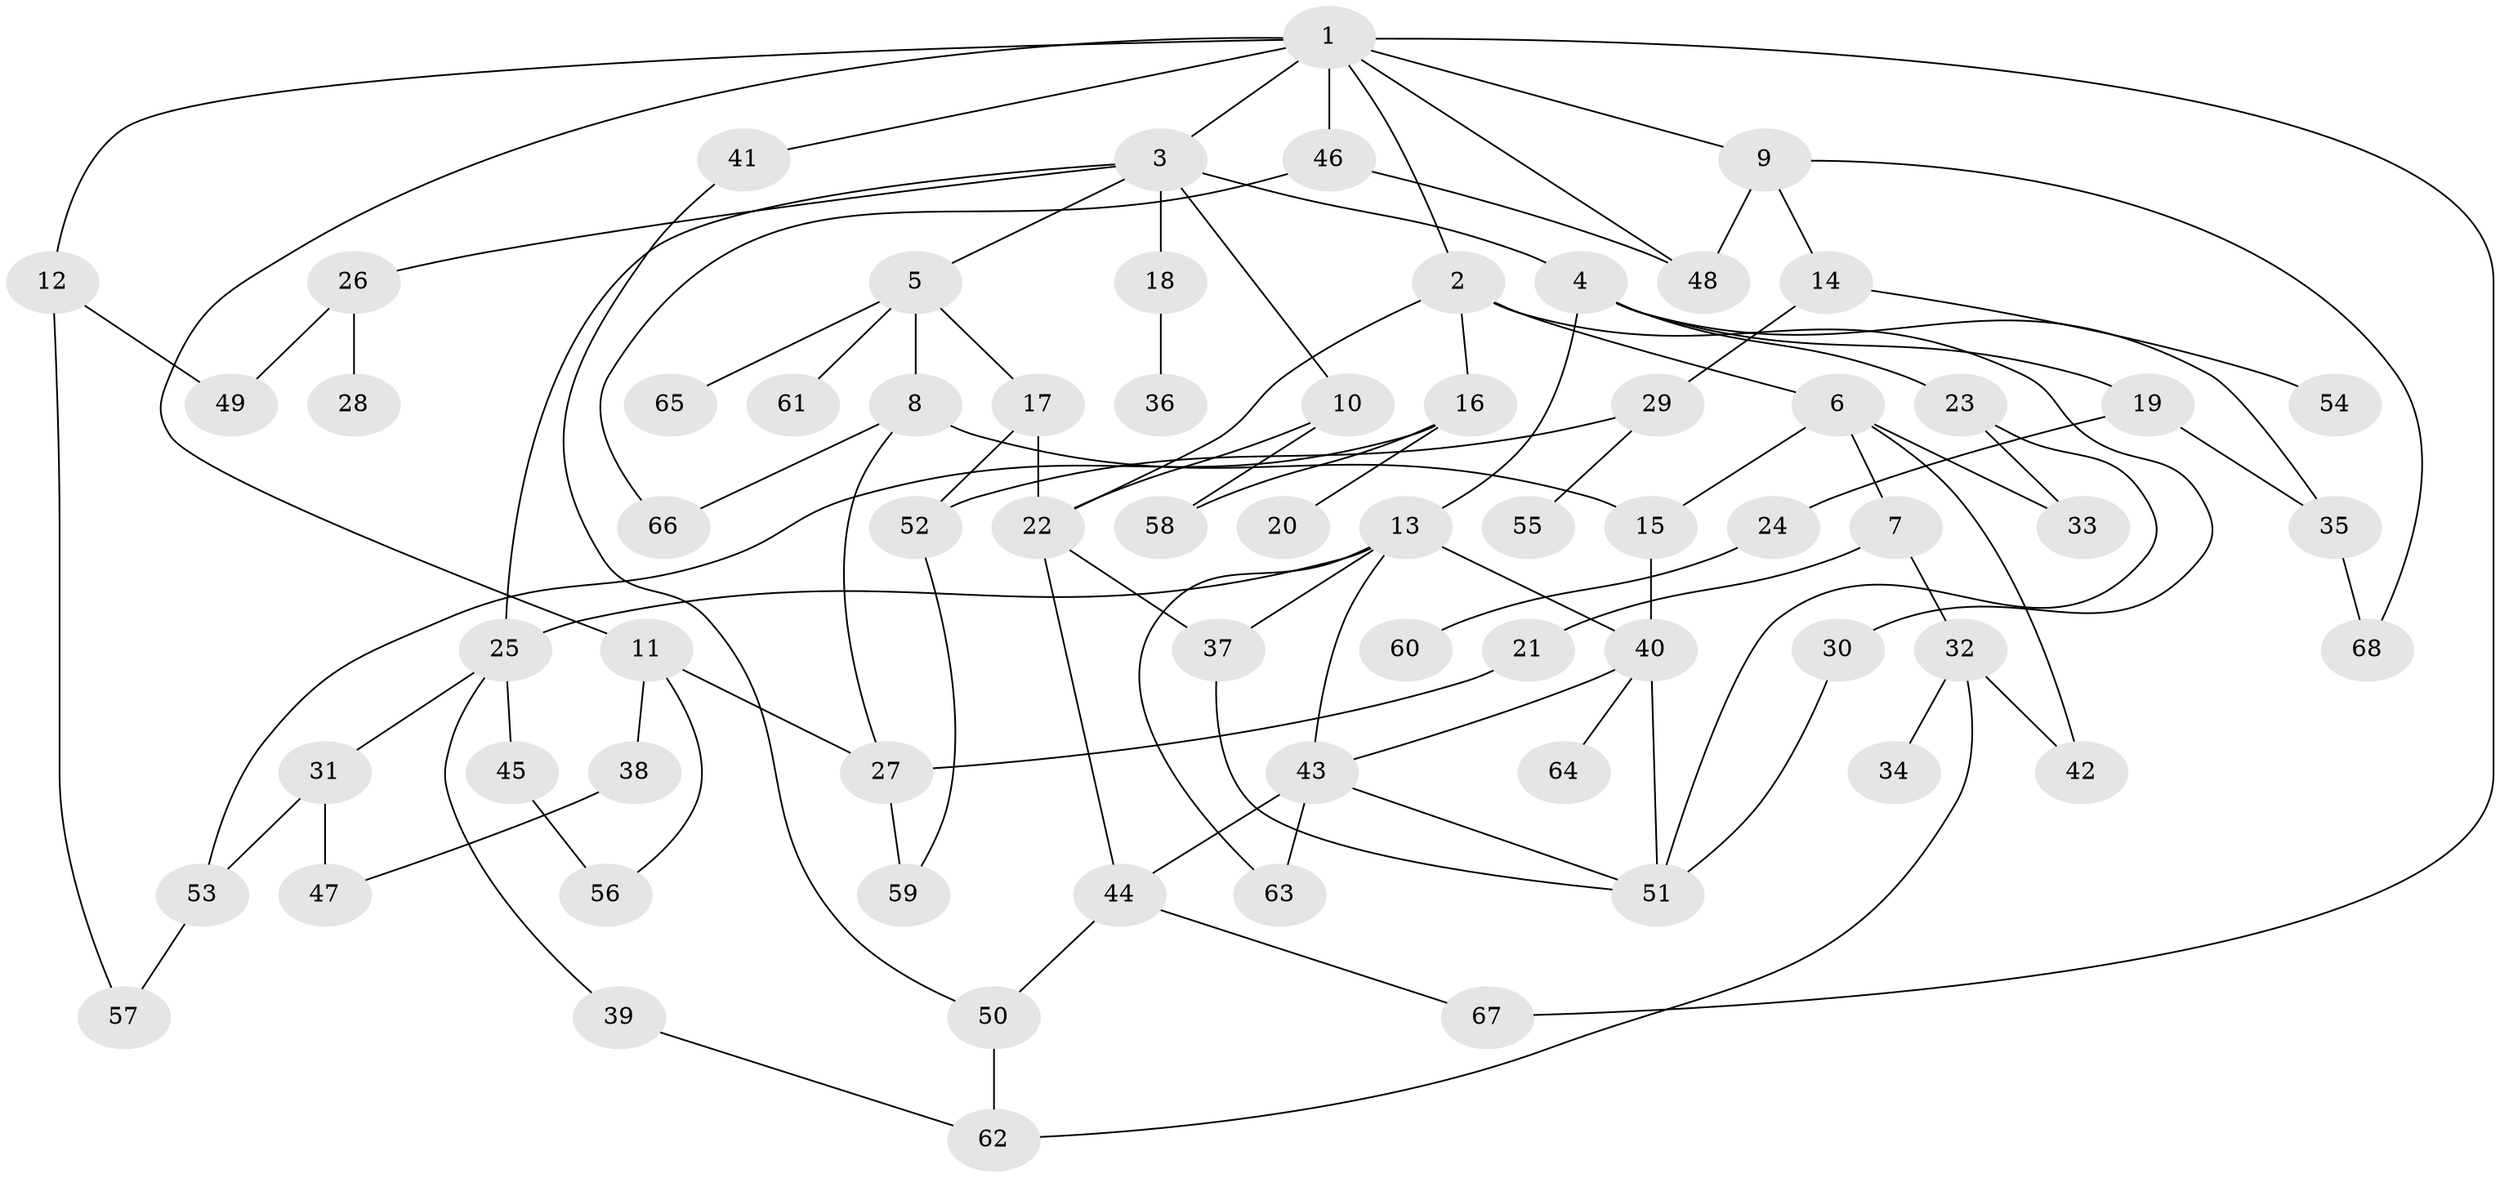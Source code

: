 // coarse degree distribution, {9: 0.05, 5: 0.05, 12: 0.05, 4: 0.3, 6: 0.05, 2: 0.3, 1: 0.15, 3: 0.05}
// Generated by graph-tools (version 1.1) at 2025/16/03/04/25 18:16:53]
// undirected, 68 vertices, 101 edges
graph export_dot {
graph [start="1"]
  node [color=gray90,style=filled];
  1;
  2;
  3;
  4;
  5;
  6;
  7;
  8;
  9;
  10;
  11;
  12;
  13;
  14;
  15;
  16;
  17;
  18;
  19;
  20;
  21;
  22;
  23;
  24;
  25;
  26;
  27;
  28;
  29;
  30;
  31;
  32;
  33;
  34;
  35;
  36;
  37;
  38;
  39;
  40;
  41;
  42;
  43;
  44;
  45;
  46;
  47;
  48;
  49;
  50;
  51;
  52;
  53;
  54;
  55;
  56;
  57;
  58;
  59;
  60;
  61;
  62;
  63;
  64;
  65;
  66;
  67;
  68;
  1 -- 2;
  1 -- 3;
  1 -- 9;
  1 -- 11;
  1 -- 12;
  1 -- 41;
  1 -- 46;
  1 -- 48;
  1 -- 67;
  2 -- 6;
  2 -- 16;
  2 -- 22;
  2 -- 30;
  3 -- 4;
  3 -- 5;
  3 -- 10;
  3 -- 18;
  3 -- 26;
  3 -- 25;
  4 -- 13;
  4 -- 19;
  4 -- 23;
  4 -- 35;
  5 -- 8;
  5 -- 17;
  5 -- 61;
  5 -- 65;
  6 -- 7;
  6 -- 42;
  6 -- 15;
  6 -- 33;
  7 -- 21;
  7 -- 32;
  8 -- 15;
  8 -- 27;
  8 -- 66;
  9 -- 14;
  9 -- 68;
  9 -- 48;
  10 -- 58;
  10 -- 22;
  11 -- 27;
  11 -- 38;
  11 -- 56;
  12 -- 57;
  12 -- 49;
  13 -- 25;
  13 -- 37;
  13 -- 63;
  13 -- 40;
  13 -- 43;
  14 -- 29;
  14 -- 54;
  15 -- 40;
  16 -- 20;
  16 -- 58;
  16 -- 53;
  17 -- 52;
  17 -- 22;
  18 -- 36;
  19 -- 24;
  19 -- 35;
  21 -- 27;
  22 -- 44;
  22 -- 37;
  23 -- 33;
  23 -- 51;
  24 -- 60;
  25 -- 31;
  25 -- 39;
  25 -- 45;
  26 -- 28;
  26 -- 49;
  27 -- 59;
  29 -- 52;
  29 -- 55;
  30 -- 51;
  31 -- 53;
  31 -- 47;
  32 -- 34;
  32 -- 62;
  32 -- 42;
  35 -- 68;
  37 -- 51;
  38 -- 47;
  39 -- 62;
  40 -- 43;
  40 -- 64;
  40 -- 51;
  41 -- 50;
  43 -- 44;
  43 -- 63;
  43 -- 51;
  44 -- 67;
  44 -- 50;
  45 -- 56;
  46 -- 66;
  46 -- 48;
  50 -- 62;
  52 -- 59;
  53 -- 57;
}
